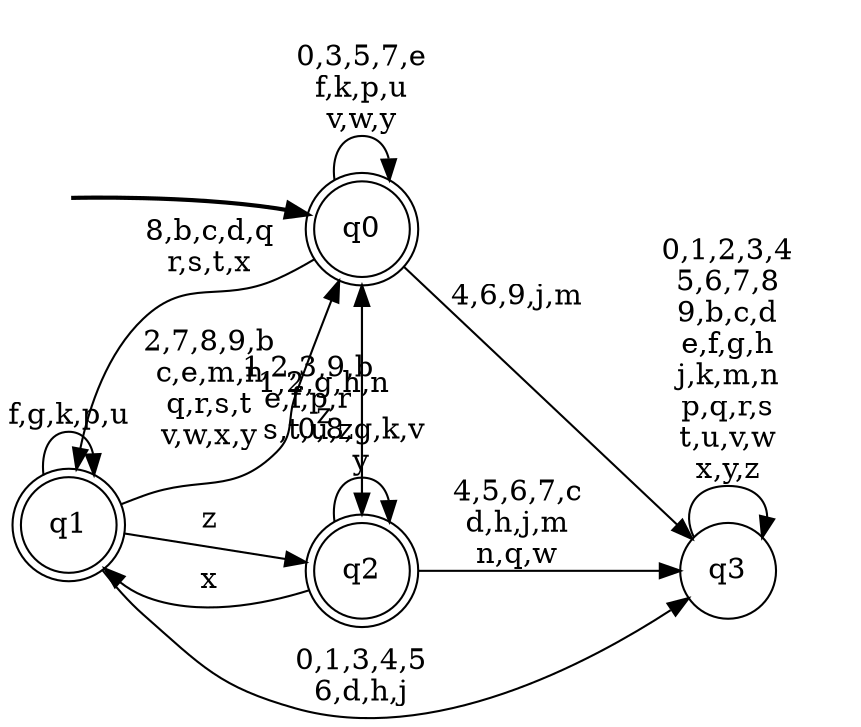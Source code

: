 digraph BlueStar {
__start0 [style = invis, shape = none, label = "", width = 0, height = 0];

rankdir=LR;
size="8,5";

s0 [style="rounded,filled", color="black", fillcolor="white" shape="doublecircle", label="q0"];
s1 [style="rounded,filled", color="black", fillcolor="white" shape="doublecircle", label="q1"];
s2 [style="rounded,filled", color="black", fillcolor="white" shape="doublecircle", label="q2"];
s3 [style="filled", color="black", fillcolor="white" shape="circle", label="q3"];
subgraph cluster_main { 
	graph [pad=".75", ranksep="0.15", nodesep="0.15"];
	 style=invis; 
	__start0 -> s0 [penwidth=2];
}
s0 -> s0 [label="0,3,5,7,e\nf,k,p,u\nv,w,y"];
s0 -> s1 [label="8,b,c,d,q\nr,s,t,x"];
s0 -> s2 [label="1,2,g,h,n\nz"];
s0 -> s3 [label="4,6,9,j,m"];
s1 -> s0 [label="2,7,8,9,b\nc,e,m,n\nq,r,s,t\nv,w,x,y"];
s1 -> s1 [label="f,g,k,p,u"];
s1 -> s2 [label="z"];
s1 -> s3 [label="0,1,3,4,5\n6,d,h,j"];
s2 -> s0 [label="1,2,3,9,b\ne,f,p,r\ns,t,u,z"];
s2 -> s1 [label="x"];
s2 -> s2 [label="0,8,g,k,v\ny"];
s2 -> s3 [label="4,5,6,7,c\nd,h,j,m\nn,q,w"];
s3 -> s3 [label="0,1,2,3,4\n5,6,7,8\n9,b,c,d\ne,f,g,h\nj,k,m,n\np,q,r,s\nt,u,v,w\nx,y,z"];

}